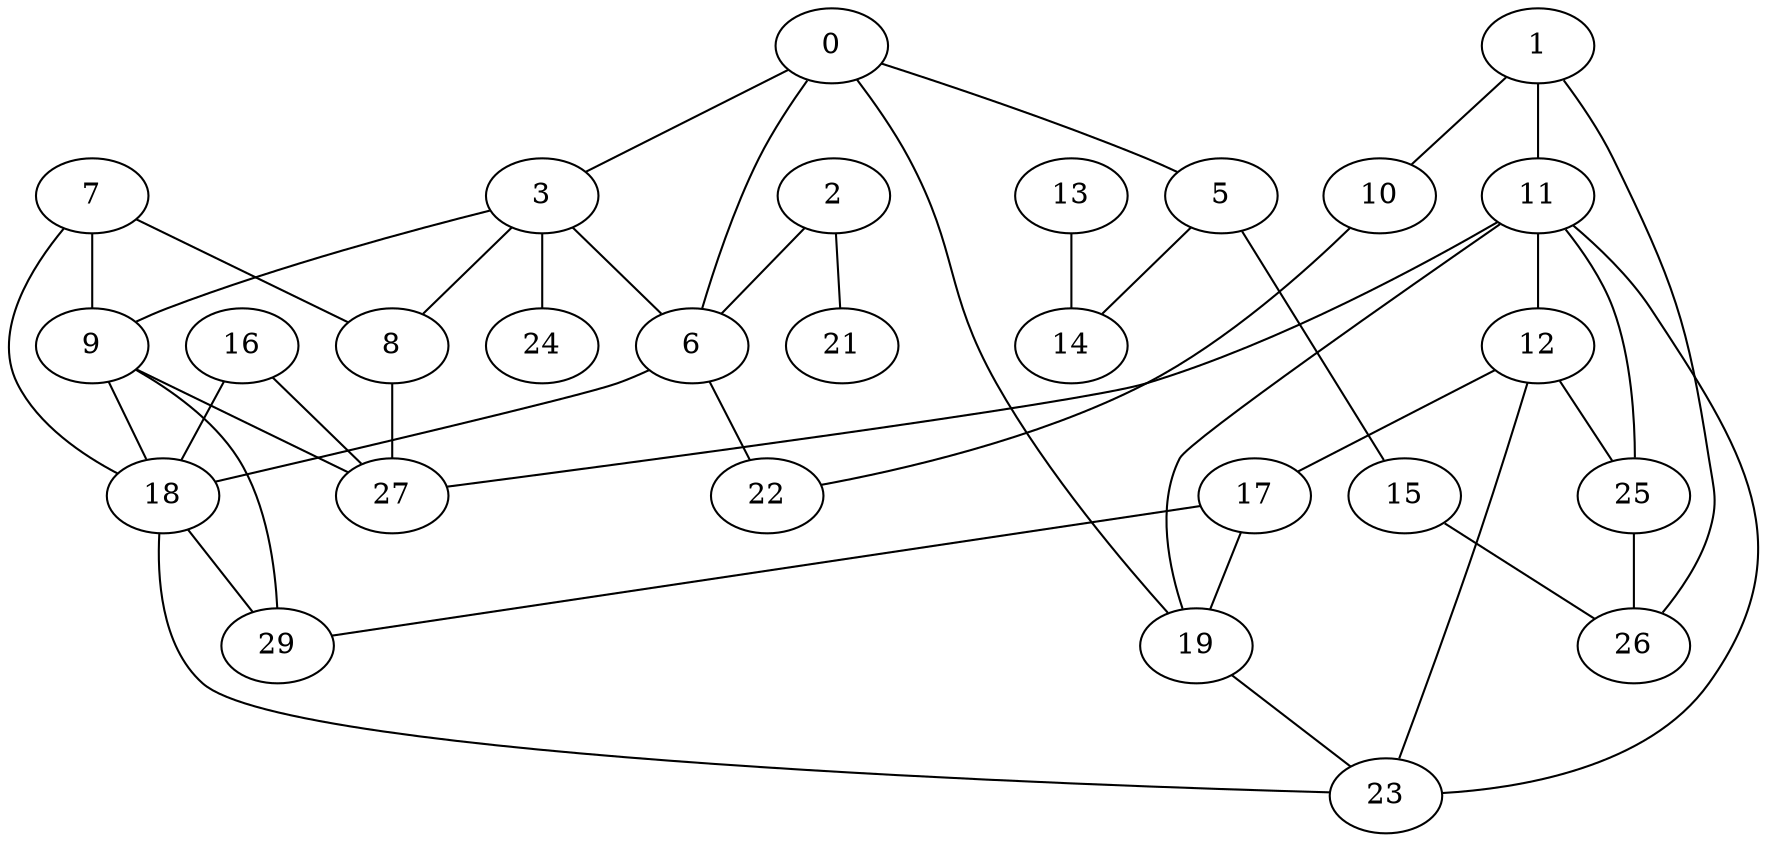graph G {
"0";
"1";
"2";
"3";
"5";
"6";
"7";
"8";
"9";
"10";
"11";
"12";
"13";
"14";
"15";
"16";
"17";
"18";
"19";
"21";
"22";
"23";
"24";
"25";
"26";
"27";
"29";
    "1" -- "26";
    "17" -- "29";
    "11" -- "23";
    "9" -- "29";
    "9" -- "18";
    "0" -- "3";
    "1" -- "11";
    "11" -- "19";
    "15" -- "26";
    "18" -- "23";
    "3" -- "24";
    "25" -- "26";
    "12" -- "17";
    "11" -- "27";
    "3" -- "6";
    "6" -- "22";
    "1" -- "10";
    "10" -- "22";
    "16" -- "18";
    "6" -- "18";
    "2" -- "6";
    "17" -- "19";
    "12" -- "25";
    "7" -- "18";
    "3" -- "9";
    "0" -- "5";
    "5" -- "15";
    "12" -- "23";
    "11" -- "12";
    "7" -- "9";
    "9" -- "27";
    "13" -- "14";
    "2" -- "21";
    "0" -- "19";
    "5" -- "14";
    "3" -- "8";
    "18" -- "29";
    "0" -- "6";
    "16" -- "27";
    "19" -- "23";
    "8" -- "27";
    "11" -- "25";
    "7" -- "8";
}
